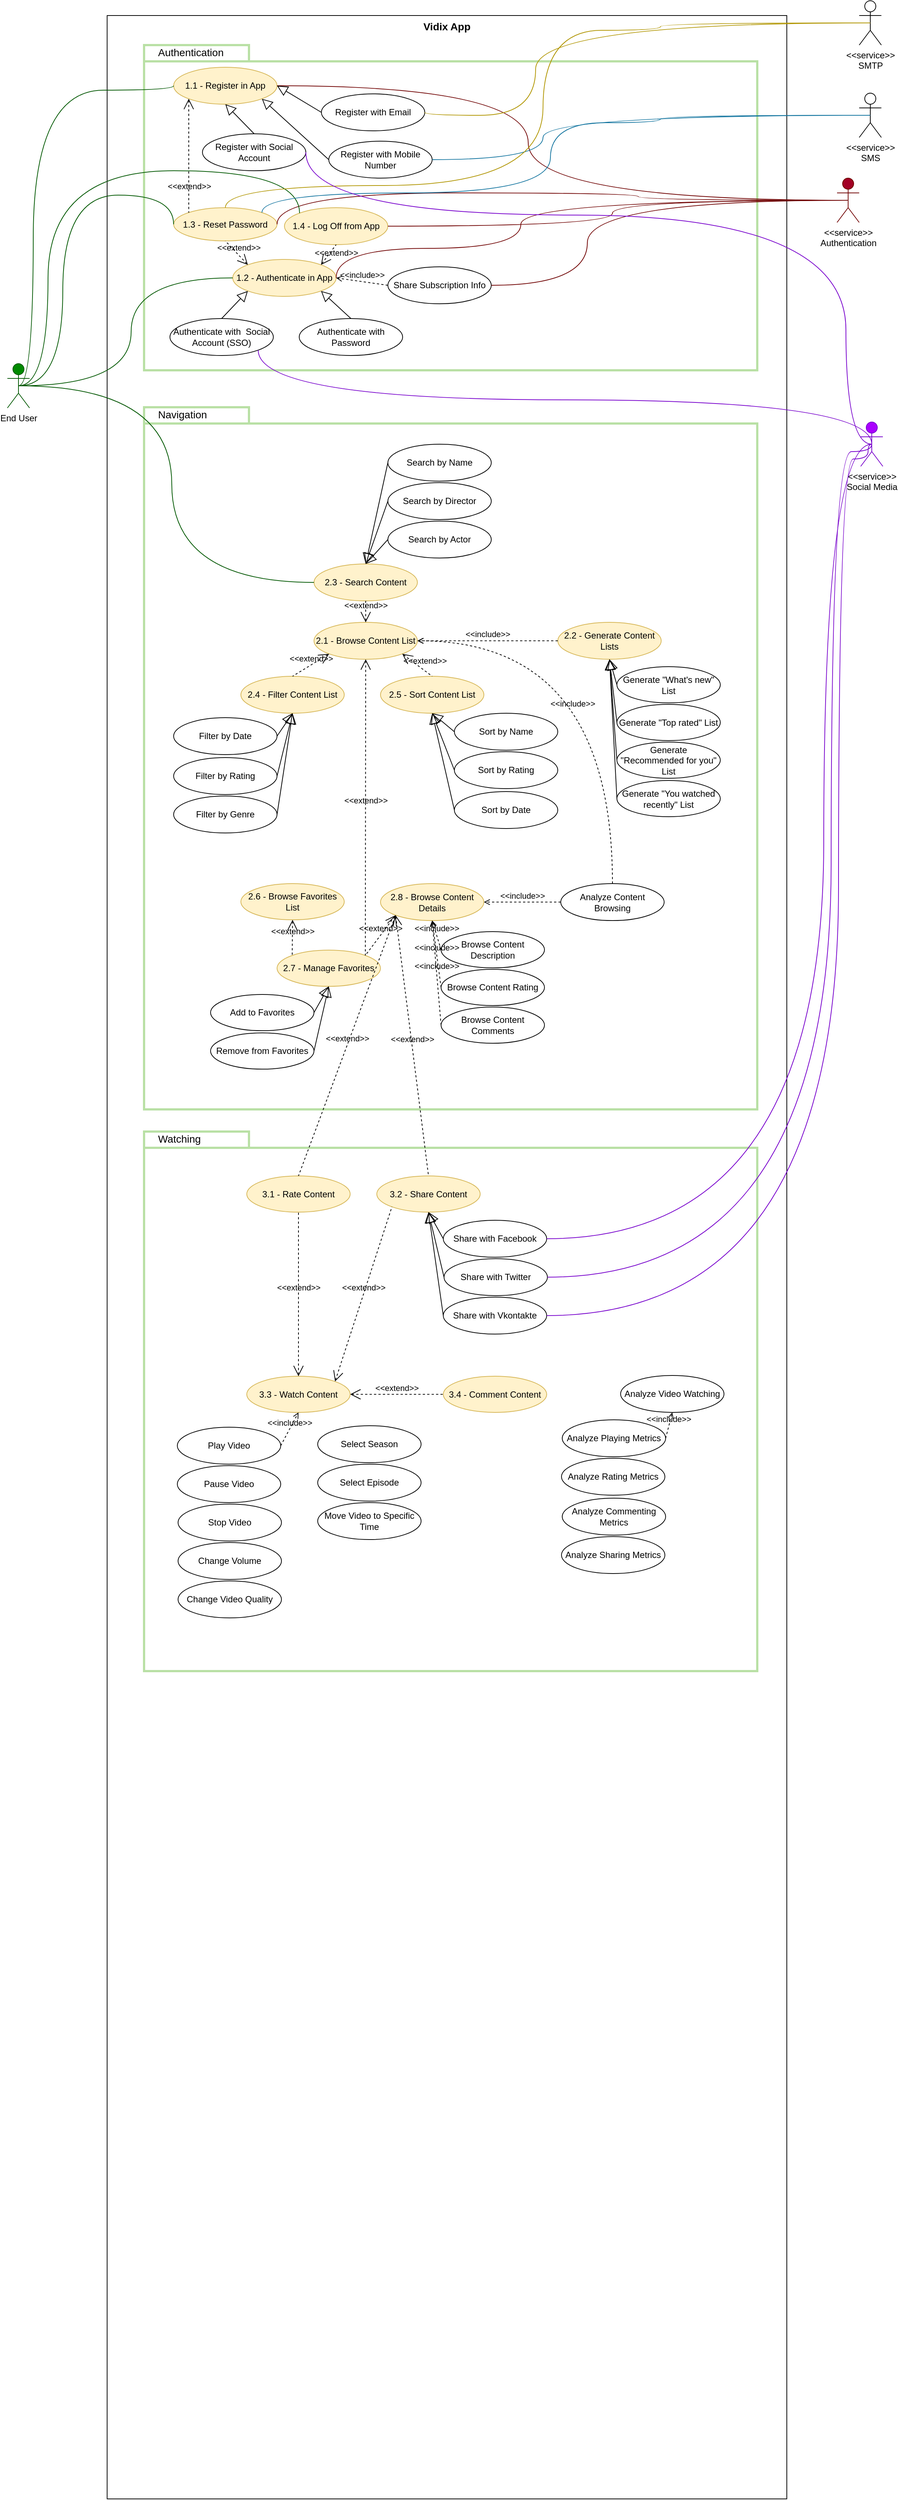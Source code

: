 <mxfile version="12.9.0" type="github">
  <diagram id="hWwkiKWxggNQL9p0ts0W" name="Page-1">
    <mxGraphModel dx="1158" dy="604" grid="1" gridSize="10" guides="1" tooltips="1" connect="1" arrows="1" fold="1" page="1" pageScale="1" pageWidth="827" pageHeight="1169" math="0" shadow="0">
      <root>
        <mxCell id="0" />
        <mxCell id="1" parent="0" />
        <mxCell id="y-TyGeWh9Q0BCXoDB0KB-29" value="Vidix App" style="shape=rect;html=1;verticalAlign=top;fontStyle=1;whiteSpace=wrap;align=center;fontSize=14;" parent="1" vertex="1">
          <mxGeometry x="160" y="40" width="920" height="3360" as="geometry" />
        </mxCell>
        <mxCell id="y-TyGeWh9Q0BCXoDB0KB-88" value="" style="group" parent="1" vertex="1" connectable="0">
          <mxGeometry x="210" y="80" width="830" height="440" as="geometry" />
        </mxCell>
        <mxCell id="y-TyGeWh9Q0BCXoDB0KB-30" value="" style="shape=folder;fontStyle=1;spacingTop=10;tabWidth=142;tabHeight=22;tabPosition=left;html=1;verticalAlign=top;align=left;strokeColor=#B9E0A5;strokeWidth=3;" parent="y-TyGeWh9Q0BCXoDB0KB-88" vertex="1">
          <mxGeometry width="830" height="440" as="geometry" />
        </mxCell>
        <mxCell id="y-TyGeWh9Q0BCXoDB0KB-86" value="Authentication" style="text;html=1;strokeColor=none;fillColor=none;align=left;verticalAlign=middle;whiteSpace=wrap;rounded=0;fontSize=14;" parent="y-TyGeWh9Q0BCXoDB0KB-88" vertex="1">
          <mxGeometry x="16.6" width="215.8" height="20" as="geometry" />
        </mxCell>
        <mxCell id="y-TyGeWh9Q0BCXoDB0KB-14" value="Authenticate with Password" style="ellipse;whiteSpace=wrap;html=1;" parent="y-TyGeWh9Q0BCXoDB0KB-88" vertex="1">
          <mxGeometry x="210" y="370" width="140" height="50" as="geometry" />
        </mxCell>
        <mxCell id="y-TyGeWh9Q0BCXoDB0KB-1" value="&lt;font color=&quot;#000000&quot;&gt;End User&lt;/font&gt;" style="shape=umlActor;html=1;verticalLabelPosition=bottom;verticalAlign=top;align=center;strokeColor=#005700;fillColor=#008a00;fontColor=#ffffff;" parent="1" vertex="1">
          <mxGeometry x="25" y="511" width="30" height="60" as="geometry" />
        </mxCell>
        <mxCell id="y-TyGeWh9Q0BCXoDB0KB-6" value="1.2 - Authenticate in App" style="ellipse;whiteSpace=wrap;html=1;fillColor=#fff2cc;strokeColor=#d6b656;" parent="1" vertex="1">
          <mxGeometry x="330" y="370" width="140" height="50" as="geometry" />
        </mxCell>
        <mxCell id="y-TyGeWh9Q0BCXoDB0KB-11" value="1.1 - Register in App" style="ellipse;whiteSpace=wrap;html=1;fillColor=#fff2cc;strokeColor=#d6b656;" parent="1" vertex="1">
          <mxGeometry x="250" y="110" width="140" height="50" as="geometry" />
        </mxCell>
        <mxCell id="y-TyGeWh9Q0BCXoDB0KB-12" value="1.3 - Reset Password" style="ellipse;whiteSpace=wrap;html=1;fillColor=#fff2cc;strokeColor=#d6b656;" parent="1" vertex="1">
          <mxGeometry x="250" y="300" width="140" height="45" as="geometry" />
        </mxCell>
        <mxCell id="y-TyGeWh9Q0BCXoDB0KB-13" value="&amp;lt;&amp;lt;extend&amp;gt;&amp;gt;" style="edgeStyle=none;html=1;startArrow=open;endArrow=none;startSize=12;verticalAlign=bottom;dashed=1;labelBackgroundColor=none;exitX=0;exitY=0;exitDx=0;exitDy=0;entryX=0.5;entryY=1;entryDx=0;entryDy=0;" parent="1" source="y-TyGeWh9Q0BCXoDB0KB-6" target="y-TyGeWh9Q0BCXoDB0KB-12" edge="1">
          <mxGeometry x="-0.153" y="-1" width="160" relative="1" as="geometry">
            <mxPoint x="415" y="216" as="sourcePoint" />
            <mxPoint x="575" y="216" as="targetPoint" />
            <mxPoint as="offset" />
          </mxGeometry>
        </mxCell>
        <mxCell id="y-TyGeWh9Q0BCXoDB0KB-15" value="Authenticate with&amp;nbsp; Social Account (SSO)" style="ellipse;whiteSpace=wrap;html=1;" parent="1" vertex="1">
          <mxGeometry x="245" y="450" width="140" height="50" as="geometry" />
        </mxCell>
        <mxCell id="y-TyGeWh9Q0BCXoDB0KB-17" value="" style="edgeStyle=none;html=1;endArrow=block;endFill=0;endSize=12;verticalAlign=bottom;exitX=0.5;exitY=0;exitDx=0;exitDy=0;entryX=1;entryY=1;entryDx=0;entryDy=0;" parent="1" source="y-TyGeWh9Q0BCXoDB0KB-14" target="y-TyGeWh9Q0BCXoDB0KB-6" edge="1">
          <mxGeometry width="160" relative="1" as="geometry">
            <mxPoint x="345" y="356" as="sourcePoint" />
            <mxPoint x="505" y="356" as="targetPoint" />
          </mxGeometry>
        </mxCell>
        <mxCell id="y-TyGeWh9Q0BCXoDB0KB-18" value="" style="edgeStyle=none;html=1;endArrow=block;endFill=0;endSize=12;verticalAlign=bottom;entryX=0;entryY=1;entryDx=0;entryDy=0;exitX=0.5;exitY=0;exitDx=0;exitDy=0;" parent="1" source="y-TyGeWh9Q0BCXoDB0KB-15" target="y-TyGeWh9Q0BCXoDB0KB-6" edge="1">
          <mxGeometry width="160" relative="1" as="geometry">
            <mxPoint x="105" y="466" as="sourcePoint" />
            <mxPoint x="265" y="466" as="targetPoint" />
          </mxGeometry>
        </mxCell>
        <mxCell id="y-TyGeWh9Q0BCXoDB0KB-19" value="" style="edgeStyle=orthogonalEdgeStyle;html=1;endArrow=none;verticalAlign=bottom;exitX=0.5;exitY=0.5;exitDx=0;exitDy=0;exitPerimeter=0;entryX=0;entryY=0.5;entryDx=0;entryDy=0;curved=1;fillColor=#008a00;strokeColor=#005700;" parent="1" source="y-TyGeWh9Q0BCXoDB0KB-1" target="y-TyGeWh9Q0BCXoDB0KB-11" edge="1">
          <mxGeometry width="160" relative="1" as="geometry">
            <mxPoint x="95" y="176" as="sourcePoint" />
            <mxPoint x="255" y="176" as="targetPoint" />
            <Array as="points">
              <mxPoint x="60" y="541" />
              <mxPoint x="60" y="141" />
            </Array>
          </mxGeometry>
        </mxCell>
        <mxCell id="y-TyGeWh9Q0BCXoDB0KB-20" value="" style="edgeStyle=orthogonalEdgeStyle;html=1;endArrow=none;verticalAlign=bottom;exitX=0.5;exitY=0.5;exitDx=0;exitDy=0;exitPerimeter=0;entryX=0;entryY=0.5;entryDx=0;entryDy=0;curved=1;fillColor=#008a00;strokeColor=#005700;" parent="1" source="y-TyGeWh9Q0BCXoDB0KB-1" target="y-TyGeWh9Q0BCXoDB0KB-12" edge="1">
          <mxGeometry width="160" relative="1" as="geometry">
            <mxPoint x="155" y="316" as="sourcePoint" />
            <mxPoint x="270" y="211" as="targetPoint" />
            <Array as="points">
              <mxPoint x="100" y="541" />
              <mxPoint x="100" y="283" />
            </Array>
          </mxGeometry>
        </mxCell>
        <mxCell id="y-TyGeWh9Q0BCXoDB0KB-21" value="" style="edgeStyle=orthogonalEdgeStyle;html=1;endArrow=none;verticalAlign=bottom;entryX=0;entryY=0.5;entryDx=0;entryDy=0;exitX=0.5;exitY=0.5;exitDx=0;exitDy=0;exitPerimeter=0;curved=1;fillColor=#008a00;strokeColor=#005700;" parent="1" source="y-TyGeWh9Q0BCXoDB0KB-1" target="y-TyGeWh9Q0BCXoDB0KB-6" edge="1">
          <mxGeometry width="160" relative="1" as="geometry">
            <mxPoint x="35" y="156" as="sourcePoint" />
            <mxPoint x="195" y="156" as="targetPoint" />
          </mxGeometry>
        </mxCell>
        <mxCell id="y-TyGeWh9Q0BCXoDB0KB-26" value="1.4 - Log Off from App" style="ellipse;whiteSpace=wrap;html=1;fillColor=#fff2cc;strokeColor=#d6b656;" parent="1" vertex="1">
          <mxGeometry x="400" y="300" width="140" height="50" as="geometry" />
        </mxCell>
        <mxCell id="y-TyGeWh9Q0BCXoDB0KB-31" value="&lt;font color=&quot;#000000&quot;&gt;&amp;lt;&amp;lt;service&amp;gt;&amp;gt;&lt;br&gt;Authentication&lt;/font&gt;" style="shape=umlActor;html=1;verticalLabelPosition=bottom;verticalAlign=top;align=center;fillColor=#a20025;strokeColor=#6F0000;fontColor=#ffffff;" parent="1" vertex="1">
          <mxGeometry x="1148" y="260" width="30" height="60" as="geometry" />
        </mxCell>
        <mxCell id="y-TyGeWh9Q0BCXoDB0KB-32" value="" style="edgeStyle=orthogonalEdgeStyle;html=1;endArrow=none;verticalAlign=bottom;entryX=0.5;entryY=0.5;entryDx=0;entryDy=0;entryPerimeter=0;exitX=1;exitY=0.5;exitDx=0;exitDy=0;curved=1;fillColor=#a20025;strokeColor=#6F0000;" parent="1" source="y-TyGeWh9Q0BCXoDB0KB-11" target="y-TyGeWh9Q0BCXoDB0KB-31" edge="1">
          <mxGeometry width="160" relative="1" as="geometry">
            <mxPoint x="580" y="150" as="sourcePoint" />
            <mxPoint x="740" y="150" as="targetPoint" />
            <Array as="points">
              <mxPoint x="730" y="135" />
              <mxPoint x="730" y="290" />
            </Array>
          </mxGeometry>
        </mxCell>
        <mxCell id="y-TyGeWh9Q0BCXoDB0KB-33" value="" style="edgeStyle=orthogonalEdgeStyle;html=1;endArrow=none;verticalAlign=bottom;entryX=0.5;entryY=0.5;entryDx=0;entryDy=0;entryPerimeter=0;exitX=1;exitY=0.5;exitDx=0;exitDy=0;curved=1;fillColor=#a20025;strokeColor=#6F0000;" parent="1" source="y-TyGeWh9Q0BCXoDB0KB-12" target="y-TyGeWh9Q0BCXoDB0KB-31" edge="1">
          <mxGeometry width="160" relative="1" as="geometry">
            <mxPoint x="630" y="150" as="sourcePoint" />
            <mxPoint x="790" y="150" as="targetPoint" />
            <Array as="points">
              <mxPoint x="390" y="280" />
              <mxPoint x="879" y="280" />
            </Array>
          </mxGeometry>
        </mxCell>
        <mxCell id="y-TyGeWh9Q0BCXoDB0KB-35" value="" style="edgeStyle=orthogonalEdgeStyle;html=1;endArrow=none;verticalAlign=bottom;entryX=0.5;entryY=0.5;entryDx=0;entryDy=0;entryPerimeter=0;exitX=1;exitY=0.5;exitDx=0;exitDy=0;curved=1;fillColor=#a20025;strokeColor=#6F0000;" parent="1" source="y-TyGeWh9Q0BCXoDB0KB-6" target="y-TyGeWh9Q0BCXoDB0KB-31" edge="1">
          <mxGeometry width="160" relative="1" as="geometry">
            <mxPoint x="640" y="420" as="sourcePoint" />
            <mxPoint x="800" y="420" as="targetPoint" />
            <Array as="points">
              <mxPoint x="720" y="355" />
              <mxPoint x="720" y="290" />
            </Array>
          </mxGeometry>
        </mxCell>
        <mxCell id="y-TyGeWh9Q0BCXoDB0KB-56" value="&amp;lt;&amp;lt;extend&amp;gt;&amp;gt;" style="edgeStyle=none;html=1;startArrow=open;endArrow=none;startSize=12;verticalAlign=bottom;dashed=1;labelBackgroundColor=none;fontSize=11;entryX=0.5;entryY=1;entryDx=0;entryDy=0;exitX=1;exitY=0;exitDx=0;exitDy=0;" parent="1" source="y-TyGeWh9Q0BCXoDB0KB-6" target="y-TyGeWh9Q0BCXoDB0KB-26" edge="1">
          <mxGeometry x="0.061" y="-12" width="160" relative="1" as="geometry">
            <mxPoint x="710" y="434.41" as="sourcePoint" />
            <mxPoint x="870" y="434.41" as="targetPoint" />
            <mxPoint as="offset" />
          </mxGeometry>
        </mxCell>
        <mxCell id="y-TyGeWh9Q0BCXoDB0KB-57" value="Register with Email" style="ellipse;whiteSpace=wrap;html=1;" parent="1" vertex="1">
          <mxGeometry x="450" y="146" width="140" height="50" as="geometry" />
        </mxCell>
        <mxCell id="y-TyGeWh9Q0BCXoDB0KB-58" value="Register with Mobile Number" style="ellipse;whiteSpace=wrap;html=1;" parent="1" vertex="1">
          <mxGeometry x="460" y="210" width="140" height="50" as="geometry" />
        </mxCell>
        <mxCell id="y-TyGeWh9Q0BCXoDB0KB-59" value="&amp;lt;&amp;lt;extend&amp;gt;&amp;gt;" style="edgeStyle=none;html=1;startArrow=open;endArrow=none;startSize=12;verticalAlign=bottom;dashed=1;labelBackgroundColor=none;fontSize=11;entryX=0;entryY=0;entryDx=0;entryDy=0;exitX=0;exitY=1;exitDx=0;exitDy=0;" parent="1" source="y-TyGeWh9Q0BCXoDB0KB-11" target="y-TyGeWh9Q0BCXoDB0KB-12" edge="1">
          <mxGeometry x="0.655" width="160" relative="1" as="geometry">
            <mxPoint x="490" y="250" as="sourcePoint" />
            <mxPoint x="650" y="250" as="targetPoint" />
            <mxPoint as="offset" />
          </mxGeometry>
        </mxCell>
        <mxCell id="y-TyGeWh9Q0BCXoDB0KB-61" value="" style="edgeStyle=none;html=1;endArrow=block;endFill=0;endSize=12;verticalAlign=bottom;fontSize=11;entryX=1;entryY=0.5;entryDx=0;entryDy=0;exitX=0;exitY=0.5;exitDx=0;exitDy=0;" parent="1" source="y-TyGeWh9Q0BCXoDB0KB-57" target="y-TyGeWh9Q0BCXoDB0KB-11" edge="1">
          <mxGeometry width="160" relative="1" as="geometry">
            <mxPoint x="660" y="-20" as="sourcePoint" />
            <mxPoint x="408.581" y="207.352" as="targetPoint" />
          </mxGeometry>
        </mxCell>
        <mxCell id="y-TyGeWh9Q0BCXoDB0KB-62" value="" style="edgeStyle=none;html=1;endArrow=block;endFill=0;endSize=12;verticalAlign=bottom;fontSize=11;exitX=0;exitY=0.5;exitDx=0;exitDy=0;entryX=1;entryY=1;entryDx=0;entryDy=0;" parent="1" source="y-TyGeWh9Q0BCXoDB0KB-58" target="y-TyGeWh9Q0BCXoDB0KB-11" edge="1">
          <mxGeometry width="160" relative="1" as="geometry">
            <mxPoint x="760" y="90" as="sourcePoint" />
            <mxPoint x="370" y="150" as="targetPoint" />
          </mxGeometry>
        </mxCell>
        <mxCell id="y-TyGeWh9Q0BCXoDB0KB-63" value="Register with Social Account" style="ellipse;whiteSpace=wrap;html=1;" parent="1" vertex="1">
          <mxGeometry x="289" y="200" width="140" height="50" as="geometry" />
        </mxCell>
        <mxCell id="y-TyGeWh9Q0BCXoDB0KB-64" value="&amp;lt;&amp;lt;service&amp;gt;&amp;gt;&lt;br&gt;SMTP" style="shape=umlActor;html=1;verticalLabelPosition=bottom;verticalAlign=top;align=center;" parent="1" vertex="1">
          <mxGeometry x="1178" y="20" width="30" height="60" as="geometry" />
        </mxCell>
        <mxCell id="y-TyGeWh9Q0BCXoDB0KB-65" value="&amp;lt;&amp;lt;service&amp;gt;&amp;gt;&lt;br&gt;SMS" style="shape=umlActor;html=1;verticalLabelPosition=bottom;verticalAlign=top;align=center;" parent="1" vertex="1">
          <mxGeometry x="1178" y="145" width="30" height="60" as="geometry" />
        </mxCell>
        <mxCell id="y-TyGeWh9Q0BCXoDB0KB-70" value="" style="edgeStyle=none;html=1;endArrow=block;endFill=0;endSize=12;verticalAlign=bottom;fontSize=11;exitX=0.5;exitY=0;exitDx=0;exitDy=0;entryX=0.5;entryY=1;entryDx=0;entryDy=0;" parent="1" source="y-TyGeWh9Q0BCXoDB0KB-63" target="y-TyGeWh9Q0BCXoDB0KB-11" edge="1">
          <mxGeometry width="160" relative="1" as="geometry">
            <mxPoint x="250" y="-20" as="sourcePoint" />
            <mxPoint x="410" y="-20" as="targetPoint" />
          </mxGeometry>
        </mxCell>
        <mxCell id="y-TyGeWh9Q0BCXoDB0KB-71" value="" style="edgeStyle=orthogonalEdgeStyle;html=1;endArrow=none;verticalAlign=bottom;fontSize=11;entryX=0.5;entryY=0.5;entryDx=0;entryDy=0;entryPerimeter=0;exitX=1;exitY=0.5;exitDx=0;exitDy=0;curved=1;fillColor=#e3c800;strokeColor=#B09500;" parent="1" source="y-TyGeWh9Q0BCXoDB0KB-57" target="y-TyGeWh9Q0BCXoDB0KB-64" edge="1">
          <mxGeometry width="160" relative="1" as="geometry">
            <mxPoint x="490" y="250" as="sourcePoint" />
            <mxPoint x="650" y="250" as="targetPoint" />
            <Array as="points">
              <mxPoint x="740" y="175" />
              <mxPoint x="740" y="50" />
            </Array>
          </mxGeometry>
        </mxCell>
        <mxCell id="y-TyGeWh9Q0BCXoDB0KB-72" value="" style="edgeStyle=orthogonalEdgeStyle;html=1;endArrow=none;verticalAlign=bottom;fontSize=11;entryX=0.5;entryY=0.5;entryDx=0;entryDy=0;entryPerimeter=0;exitX=1;exitY=0.5;exitDx=0;exitDy=0;curved=1;fillColor=#b1ddf0;strokeColor=#10739e;" parent="1" source="y-TyGeWh9Q0BCXoDB0KB-58" target="y-TyGeWh9Q0BCXoDB0KB-65" edge="1">
          <mxGeometry width="160" relative="1" as="geometry">
            <mxPoint x="590" y="-60" as="sourcePoint" />
            <mxPoint x="750" y="-60" as="targetPoint" />
            <Array as="points">
              <mxPoint x="750" y="235" />
              <mxPoint x="750" y="175" />
            </Array>
          </mxGeometry>
        </mxCell>
        <mxCell id="y-TyGeWh9Q0BCXoDB0KB-73" value="Share Subscription Info" style="ellipse;whiteSpace=wrap;html=1;" parent="1" vertex="1">
          <mxGeometry x="540" y="380" width="140" height="50" as="geometry" />
        </mxCell>
        <mxCell id="y-TyGeWh9Q0BCXoDB0KB-74" value="" style="edgeStyle=orthogonalEdgeStyle;html=1;endArrow=none;verticalAlign=bottom;fontSize=11;entryX=0.5;entryY=0.5;entryDx=0;entryDy=0;entryPerimeter=0;exitX=1;exitY=0.5;exitDx=0;exitDy=0;curved=1;fillColor=#a20025;strokeColor=#6F0000;" parent="1" source="y-TyGeWh9Q0BCXoDB0KB-73" target="y-TyGeWh9Q0BCXoDB0KB-31" edge="1">
          <mxGeometry width="160" relative="1" as="geometry">
            <mxPoint x="780" y="410" as="sourcePoint" />
            <mxPoint x="940" y="410" as="targetPoint" />
            <Array as="points">
              <mxPoint x="810" y="405" />
              <mxPoint x="810" y="290" />
            </Array>
          </mxGeometry>
        </mxCell>
        <mxCell id="y-TyGeWh9Q0BCXoDB0KB-75" value="&amp;lt;&amp;lt;include&amp;gt;&amp;gt;" style="edgeStyle=none;html=1;endArrow=open;verticalAlign=bottom;dashed=1;labelBackgroundColor=none;fontSize=11;exitX=0;exitY=0.5;exitDx=0;exitDy=0;entryX=1;entryY=0.5;entryDx=0;entryDy=0;" parent="1" source="y-TyGeWh9Q0BCXoDB0KB-73" target="y-TyGeWh9Q0BCXoDB0KB-6" edge="1">
          <mxGeometry width="160" relative="1" as="geometry">
            <mxPoint x="870" y="470" as="sourcePoint" />
            <mxPoint x="1030" y="470" as="targetPoint" />
          </mxGeometry>
        </mxCell>
        <mxCell id="y-TyGeWh9Q0BCXoDB0KB-76" value="" style="edgeStyle=orthogonalEdgeStyle;html=1;endArrow=none;verticalAlign=bottom;fontSize=11;entryX=0.5;entryY=0.5;entryDx=0;entryDy=0;entryPerimeter=0;exitX=1;exitY=0.5;exitDx=0;exitDy=0;curved=1;fillColor=#a20025;strokeColor=#6F0000;" parent="1" source="y-TyGeWh9Q0BCXoDB0KB-26" target="y-TyGeWh9Q0BCXoDB0KB-31" edge="1">
          <mxGeometry width="160" relative="1" as="geometry">
            <mxPoint x="840" y="460" as="sourcePoint" />
            <mxPoint x="1000" y="460" as="targetPoint" />
          </mxGeometry>
        </mxCell>
        <mxCell id="y-TyGeWh9Q0BCXoDB0KB-77" value="" style="edgeStyle=orthogonalEdgeStyle;html=1;endArrow=none;verticalAlign=bottom;fontSize=11;entryX=0;entryY=0;entryDx=0;entryDy=0;exitX=0.5;exitY=0.5;exitDx=0;exitDy=0;exitPerimeter=0;curved=1;fillColor=#008a00;strokeColor=#005700;" parent="1" source="y-TyGeWh9Q0BCXoDB0KB-1" target="y-TyGeWh9Q0BCXoDB0KB-26" edge="1">
          <mxGeometry width="160" relative="1" as="geometry">
            <mxPoint y="-60" as="sourcePoint" />
            <mxPoint x="160" y="-60" as="targetPoint" />
            <Array as="points">
              <mxPoint x="80" y="541" />
              <mxPoint x="80" y="250" />
              <mxPoint x="420" y="250" />
            </Array>
          </mxGeometry>
        </mxCell>
        <mxCell id="y-TyGeWh9Q0BCXoDB0KB-78" value="" style="edgeStyle=orthogonalEdgeStyle;html=1;endArrow=none;verticalAlign=bottom;fontSize=11;entryX=0.5;entryY=0.5;entryDx=0;entryDy=0;entryPerimeter=0;exitX=0.5;exitY=0;exitDx=0;exitDy=0;curved=1;fillColor=#e3c800;strokeColor=#B09500;" parent="1" source="y-TyGeWh9Q0BCXoDB0KB-12" target="y-TyGeWh9Q0BCXoDB0KB-64" edge="1">
          <mxGeometry width="160" relative="1" as="geometry">
            <mxPoint x="600" y="185" as="sourcePoint" />
            <mxPoint x="919" y="60" as="targetPoint" />
            <Array as="points">
              <mxPoint x="320" y="270" />
              <mxPoint x="750" y="270" />
              <mxPoint x="750" y="60" />
              <mxPoint x="909" y="60" />
            </Array>
          </mxGeometry>
        </mxCell>
        <mxCell id="y-TyGeWh9Q0BCXoDB0KB-79" value="" style="edgeStyle=orthogonalEdgeStyle;html=1;endArrow=none;verticalAlign=bottom;fontSize=11;entryX=0.5;entryY=0.5;entryDx=0;entryDy=0;entryPerimeter=0;exitX=1;exitY=0;exitDx=0;exitDy=0;curved=1;fillColor=#b1ddf0;strokeColor=#10739e;" parent="1" source="y-TyGeWh9Q0BCXoDB0KB-12" target="y-TyGeWh9Q0BCXoDB0KB-65" edge="1">
          <mxGeometry width="160" relative="1" as="geometry">
            <mxPoint x="610" y="245" as="sourcePoint" />
            <mxPoint x="919" y="185" as="targetPoint" />
            <Array as="points">
              <mxPoint x="370" y="280" />
              <mxPoint x="760" y="280" />
              <mxPoint x="760" y="185" />
              <mxPoint x="909" y="185" />
            </Array>
          </mxGeometry>
        </mxCell>
        <mxCell id="y-TyGeWh9Q0BCXoDB0KB-80" value="&lt;font color=&quot;#000000&quot;&gt;&amp;lt;&amp;lt;service&amp;gt;&amp;gt;&lt;br&gt;Social Media&lt;/font&gt;" style="shape=umlActor;html=1;verticalLabelPosition=bottom;verticalAlign=top;align=center;fillColor=#aa00ff;strokeColor=#7700CC;fontColor=#ffffff;" parent="1" vertex="1">
          <mxGeometry x="1180" y="590" width="30" height="60" as="geometry" />
        </mxCell>
        <mxCell id="y-TyGeWh9Q0BCXoDB0KB-81" value="" style="edgeStyle=orthogonalEdgeStyle;html=1;endArrow=none;verticalAlign=bottom;fontSize=11;entryX=0.5;entryY=0.5;entryDx=0;entryDy=0;entryPerimeter=0;exitX=1;exitY=0.5;exitDx=0;exitDy=0;curved=1;fillColor=#aa00ff;strokeColor=#7700CC;" parent="1" source="y-TyGeWh9Q0BCXoDB0KB-63" target="y-TyGeWh9Q0BCXoDB0KB-80" edge="1">
          <mxGeometry width="160" relative="1" as="geometry">
            <mxPoint x="490" y="240" as="sourcePoint" />
            <mxPoint x="650" y="240" as="targetPoint" />
            <Array as="points">
              <mxPoint x="429" y="310" />
              <mxPoint x="1160" y="310" />
              <mxPoint x="1160" y="620" />
            </Array>
          </mxGeometry>
        </mxCell>
        <mxCell id="y-TyGeWh9Q0BCXoDB0KB-85" value="" style="edgeStyle=orthogonalEdgeStyle;html=1;endArrow=none;verticalAlign=bottom;fontSize=11;entryX=0.5;entryY=0.5;entryDx=0;entryDy=0;entryPerimeter=0;exitX=1;exitY=1;exitDx=0;exitDy=0;curved=1;fillColor=#aa00ff;strokeColor=#7700CC;" parent="1" source="y-TyGeWh9Q0BCXoDB0KB-15" target="y-TyGeWh9Q0BCXoDB0KB-80" edge="1">
          <mxGeometry width="160" relative="1" as="geometry">
            <mxPoint x="439.0" y="235" as="sourcePoint" />
            <mxPoint x="1045" y="130" as="targetPoint" />
            <Array as="points">
              <mxPoint x="365" y="560" />
              <mxPoint x="1195" y="560" />
            </Array>
          </mxGeometry>
        </mxCell>
        <mxCell id="y-TyGeWh9Q0BCXoDB0KB-160" value="" style="group" parent="1" vertex="1" connectable="0">
          <mxGeometry x="210" y="570" width="830" height="950" as="geometry" />
        </mxCell>
        <mxCell id="y-TyGeWh9Q0BCXoDB0KB-161" value="" style="shape=folder;fontStyle=1;spacingTop=10;tabWidth=142;tabHeight=22;tabPosition=left;html=1;verticalAlign=top;align=left;strokeColor=#B9E0A5;strokeWidth=3;" parent="y-TyGeWh9Q0BCXoDB0KB-160" vertex="1">
          <mxGeometry width="830" height="950.0" as="geometry" />
        </mxCell>
        <mxCell id="y-TyGeWh9Q0BCXoDB0KB-162" value="Navigation" style="text;html=1;strokeColor=none;fillColor=none;align=left;verticalAlign=middle;whiteSpace=wrap;rounded=0;fontSize=14;" parent="y-TyGeWh9Q0BCXoDB0KB-160" vertex="1">
          <mxGeometry x="16.6" width="123.4" height="20" as="geometry" />
        </mxCell>
        <mxCell id="y-TyGeWh9Q0BCXoDB0KB-9" value="2.7 - Manage Favorites" style="ellipse;whiteSpace=wrap;html=1;fillColor=#fff2cc;strokeColor=#d6b656;" parent="y-TyGeWh9Q0BCXoDB0KB-160" vertex="1">
          <mxGeometry x="180" y="734.55" width="140" height="49" as="geometry" />
        </mxCell>
        <mxCell id="y-TyGeWh9Q0BCXoDB0KB-104" value="Analyze Content Browsing" style="ellipse;whiteSpace=wrap;html=1;fillColor=#ffffff;strokeColor=#000000;" parent="y-TyGeWh9Q0BCXoDB0KB-160" vertex="1">
          <mxGeometry x="564" y="644.55" width="140" height="50" as="geometry" />
        </mxCell>
        <mxCell id="y-TyGeWh9Q0BCXoDB0KB-123" value="2.8 - Browse Content Details" style="ellipse;whiteSpace=wrap;html=1;fillColor=#fff2cc;strokeColor=#d6b656;" parent="y-TyGeWh9Q0BCXoDB0KB-160" vertex="1">
          <mxGeometry x="320" y="644.55" width="140" height="50" as="geometry" />
        </mxCell>
        <mxCell id="y-TyGeWh9Q0BCXoDB0KB-124" value="2.6 - Browse Favorites List" style="ellipse;whiteSpace=wrap;html=1;fillColor=#fff2cc;strokeColor=#d6b656;" parent="y-TyGeWh9Q0BCXoDB0KB-160" vertex="1">
          <mxGeometry x="131" y="644.55" width="140" height="49" as="geometry" />
        </mxCell>
        <mxCell id="y-TyGeWh9Q0BCXoDB0KB-125" value="Add to Favorites" style="ellipse;whiteSpace=wrap;html=1;" parent="y-TyGeWh9Q0BCXoDB0KB-160" vertex="1">
          <mxGeometry x="90" y="794.55" width="140" height="49" as="geometry" />
        </mxCell>
        <mxCell id="y-TyGeWh9Q0BCXoDB0KB-126" value="Remove from Favorites" style="ellipse;whiteSpace=wrap;html=1;" parent="y-TyGeWh9Q0BCXoDB0KB-160" vertex="1">
          <mxGeometry x="90" y="846.55" width="140" height="49" as="geometry" />
        </mxCell>
        <mxCell id="y-TyGeWh9Q0BCXoDB0KB-127" value="Browse Content Description" style="ellipse;whiteSpace=wrap;html=1;" parent="y-TyGeWh9Q0BCXoDB0KB-160" vertex="1">
          <mxGeometry x="402" y="709.55" width="140" height="49" as="geometry" />
        </mxCell>
        <mxCell id="y-TyGeWh9Q0BCXoDB0KB-128" value="Browse Content Rating" style="ellipse;whiteSpace=wrap;html=1;" parent="y-TyGeWh9Q0BCXoDB0KB-160" vertex="1">
          <mxGeometry x="402" y="760.55" width="140" height="49" as="geometry" />
        </mxCell>
        <mxCell id="y-TyGeWh9Q0BCXoDB0KB-129" value="Browse Content Comments" style="ellipse;whiteSpace=wrap;html=1;" parent="y-TyGeWh9Q0BCXoDB0KB-160" vertex="1">
          <mxGeometry x="402" y="811.55" width="140" height="49" as="geometry" />
        </mxCell>
        <mxCell id="y-TyGeWh9Q0BCXoDB0KB-169" value="&amp;lt;&amp;lt;include&amp;gt;&amp;gt;" style="edgeStyle=none;html=1;endArrow=open;verticalAlign=bottom;dashed=1;labelBackgroundColor=none;fontSize=11;entryX=0.5;entryY=1;entryDx=0;entryDy=0;exitX=0;exitY=0.5;exitDx=0;exitDy=0;" parent="y-TyGeWh9Q0BCXoDB0KB-160" source="y-TyGeWh9Q0BCXoDB0KB-127" target="y-TyGeWh9Q0BCXoDB0KB-123" edge="1">
          <mxGeometry width="160" relative="1" as="geometry">
            <mxPoint x="-38" y="660.55" as="sourcePoint" />
            <mxPoint x="122" y="660.55" as="targetPoint" />
          </mxGeometry>
        </mxCell>
        <mxCell id="y-TyGeWh9Q0BCXoDB0KB-170" value="&amp;lt;&amp;lt;include&amp;gt;&amp;gt;" style="edgeStyle=none;html=1;endArrow=open;verticalAlign=bottom;dashed=1;labelBackgroundColor=none;fontSize=11;entryX=0.5;entryY=1;entryDx=0;entryDy=0;exitX=0;exitY=0.5;exitDx=0;exitDy=0;" parent="y-TyGeWh9Q0BCXoDB0KB-160" source="y-TyGeWh9Q0BCXoDB0KB-128" target="y-TyGeWh9Q0BCXoDB0KB-123" edge="1">
          <mxGeometry width="160" relative="1" as="geometry">
            <mxPoint x="-38" y="660.55" as="sourcePoint" />
            <mxPoint x="122" y="660.55" as="targetPoint" />
          </mxGeometry>
        </mxCell>
        <mxCell id="y-TyGeWh9Q0BCXoDB0KB-171" value="&amp;lt;&amp;lt;include&amp;gt;&amp;gt;" style="edgeStyle=none;html=1;endArrow=open;verticalAlign=bottom;dashed=1;labelBackgroundColor=none;fontSize=11;entryX=0.5;entryY=1;entryDx=0;entryDy=0;exitX=0;exitY=0.5;exitDx=0;exitDy=0;" parent="y-TyGeWh9Q0BCXoDB0KB-160" source="y-TyGeWh9Q0BCXoDB0KB-129" target="y-TyGeWh9Q0BCXoDB0KB-123" edge="1">
          <mxGeometry width="160" relative="1" as="geometry">
            <mxPoint x="-38" y="660.55" as="sourcePoint" />
            <mxPoint x="122" y="660.55" as="targetPoint" />
          </mxGeometry>
        </mxCell>
        <mxCell id="y-TyGeWh9Q0BCXoDB0KB-93" value="Search by Actor" style="ellipse;whiteSpace=wrap;html=1;" parent="y-TyGeWh9Q0BCXoDB0KB-160" vertex="1">
          <mxGeometry x="330" y="154" width="140" height="50" as="geometry" />
        </mxCell>
        <mxCell id="y-TyGeWh9Q0BCXoDB0KB-43" value="Search by Director" style="ellipse;whiteSpace=wrap;html=1;" parent="y-TyGeWh9Q0BCXoDB0KB-160" vertex="1">
          <mxGeometry x="330" y="102" width="140" height="50" as="geometry" />
        </mxCell>
        <mxCell id="y-TyGeWh9Q0BCXoDB0KB-44" value="Filter by Date" style="ellipse;whiteSpace=wrap;html=1;" parent="y-TyGeWh9Q0BCXoDB0KB-160" vertex="1">
          <mxGeometry x="40" y="420" width="140" height="50" as="geometry" />
        </mxCell>
        <mxCell id="y-TyGeWh9Q0BCXoDB0KB-45" value="Search by Name" style="ellipse;whiteSpace=wrap;html=1;" parent="y-TyGeWh9Q0BCXoDB0KB-160" vertex="1">
          <mxGeometry x="330" y="50" width="140" height="50" as="geometry" />
        </mxCell>
        <mxCell id="y-TyGeWh9Q0BCXoDB0KB-7" value="2.3 - Search Content" style="ellipse;whiteSpace=wrap;html=1;fillColor=#fff2cc;strokeColor=#d6b656;" parent="y-TyGeWh9Q0BCXoDB0KB-160" vertex="1">
          <mxGeometry x="230" y="212" width="140" height="50" as="geometry" />
        </mxCell>
        <mxCell id="y-TyGeWh9Q0BCXoDB0KB-94" value="2.5 - Sort Content List" style="ellipse;whiteSpace=wrap;html=1;fillColor=#fff2cc;strokeColor=#d6b656;" parent="y-TyGeWh9Q0BCXoDB0KB-160" vertex="1">
          <mxGeometry x="320" y="364" width="140" height="50" as="geometry" />
        </mxCell>
        <mxCell id="y-TyGeWh9Q0BCXoDB0KB-41" value="Sort by Date" style="ellipse;whiteSpace=wrap;html=1;" parent="y-TyGeWh9Q0BCXoDB0KB-160" vertex="1">
          <mxGeometry x="420" y="520" width="140" height="50" as="geometry" />
        </mxCell>
        <mxCell id="y-TyGeWh9Q0BCXoDB0KB-40" value="Sort by Name" style="ellipse;whiteSpace=wrap;html=1;" parent="y-TyGeWh9Q0BCXoDB0KB-160" vertex="1">
          <mxGeometry x="420" y="414" width="140" height="50" as="geometry" />
        </mxCell>
        <mxCell id="y-TyGeWh9Q0BCXoDB0KB-38" value="Sort by Rating" style="ellipse;whiteSpace=wrap;html=1;" parent="y-TyGeWh9Q0BCXoDB0KB-160" vertex="1">
          <mxGeometry x="420" y="466" width="140" height="50" as="geometry" />
        </mxCell>
        <mxCell id="y-TyGeWh9Q0BCXoDB0KB-140" value="2.1 - Browse Content List" style="ellipse;whiteSpace=wrap;html=1;fillColor=#fff2cc;strokeColor=#d6b656;" parent="y-TyGeWh9Q0BCXoDB0KB-160" vertex="1">
          <mxGeometry x="230" y="291" width="140" height="50" as="geometry" />
        </mxCell>
        <mxCell id="y-TyGeWh9Q0BCXoDB0KB-141" value="2.4 - Filter Content List" style="ellipse;whiteSpace=wrap;html=1;fillColor=#fff2cc;strokeColor=#d6b656;" parent="y-TyGeWh9Q0BCXoDB0KB-160" vertex="1">
          <mxGeometry x="131" y="364" width="140" height="50" as="geometry" />
        </mxCell>
        <mxCell id="y-TyGeWh9Q0BCXoDB0KB-143" value="&amp;lt;&amp;lt;extend&amp;gt;&amp;gt;" style="edgeStyle=none;html=1;startArrow=open;endArrow=none;startSize=12;verticalAlign=bottom;dashed=1;labelBackgroundColor=none;fontSize=11;exitX=0.5;exitY=0;exitDx=0;exitDy=0;entryX=0.5;entryY=1;entryDx=0;entryDy=0;" parent="y-TyGeWh9Q0BCXoDB0KB-160" source="y-TyGeWh9Q0BCXoDB0KB-140" target="y-TyGeWh9Q0BCXoDB0KB-7" edge="1">
          <mxGeometry width="160" relative="1" as="geometry">
            <mxPoint x="290" y="242" as="sourcePoint" />
            <mxPoint x="400" y="262" as="targetPoint" />
          </mxGeometry>
        </mxCell>
        <mxCell id="y-TyGeWh9Q0BCXoDB0KB-145" value="&amp;lt;&amp;lt;extend&amp;gt;&amp;gt;" style="edgeStyle=none;html=1;startArrow=open;endArrow=none;startSize=12;verticalAlign=bottom;dashed=1;labelBackgroundColor=none;fontSize=11;exitX=1;exitY=1;exitDx=0;exitDy=0;entryX=0.5;entryY=0;entryDx=0;entryDy=0;" parent="y-TyGeWh9Q0BCXoDB0KB-160" source="y-TyGeWh9Q0BCXoDB0KB-140" target="y-TyGeWh9Q0BCXoDB0KB-94" edge="1">
          <mxGeometry x="0.399" y="4" width="160" relative="1" as="geometry">
            <mxPoint x="430" y="282" as="sourcePoint" />
            <mxPoint x="590" y="282" as="targetPoint" />
            <mxPoint as="offset" />
          </mxGeometry>
        </mxCell>
        <mxCell id="y-TyGeWh9Q0BCXoDB0KB-146" value="&amp;lt;&amp;lt;extend&amp;gt;&amp;gt;" style="edgeStyle=none;html=1;startArrow=open;endArrow=none;startSize=12;verticalAlign=bottom;dashed=1;labelBackgroundColor=none;fontSize=11;entryX=0.5;entryY=0;entryDx=0;entryDy=0;exitX=0;exitY=1;exitDx=0;exitDy=0;" parent="y-TyGeWh9Q0BCXoDB0KB-160" source="y-TyGeWh9Q0BCXoDB0KB-140" target="y-TyGeWh9Q0BCXoDB0KB-141" edge="1">
          <mxGeometry width="160" relative="1" as="geometry">
            <mxPoint x="290" y="362" as="sourcePoint" />
            <mxPoint x="450" y="362" as="targetPoint" />
          </mxGeometry>
        </mxCell>
        <mxCell id="y-TyGeWh9Q0BCXoDB0KB-147" value="Filter by Rating" style="ellipse;whiteSpace=wrap;html=1;" parent="y-TyGeWh9Q0BCXoDB0KB-160" vertex="1">
          <mxGeometry x="40" y="474" width="140" height="50" as="geometry" />
        </mxCell>
        <mxCell id="y-TyGeWh9Q0BCXoDB0KB-148" value="Filter by Genre" style="ellipse;whiteSpace=wrap;html=1;" parent="y-TyGeWh9Q0BCXoDB0KB-160" vertex="1">
          <mxGeometry x="40" y="526" width="140" height="50" as="geometry" />
        </mxCell>
        <mxCell id="y-TyGeWh9Q0BCXoDB0KB-150" value="" style="edgeStyle=none;html=1;endArrow=block;endFill=0;endSize=12;verticalAlign=bottom;fontSize=11;entryX=0.5;entryY=1;entryDx=0;entryDy=0;exitX=1;exitY=0.5;exitDx=0;exitDy=0;" parent="y-TyGeWh9Q0BCXoDB0KB-160" source="y-TyGeWh9Q0BCXoDB0KB-148" target="y-TyGeWh9Q0BCXoDB0KB-141" edge="1">
          <mxGeometry width="160" relative="1" as="geometry">
            <mxPoint x="190" y="582" as="sourcePoint" />
            <mxPoint x="350" y="582" as="targetPoint" />
          </mxGeometry>
        </mxCell>
        <mxCell id="y-TyGeWh9Q0BCXoDB0KB-151" value="" style="edgeStyle=none;html=1;endArrow=block;endFill=0;endSize=12;verticalAlign=bottom;fontSize=11;entryX=0.5;entryY=1;entryDx=0;entryDy=0;exitX=1;exitY=0.5;exitDx=0;exitDy=0;" parent="y-TyGeWh9Q0BCXoDB0KB-160" source="y-TyGeWh9Q0BCXoDB0KB-147" target="y-TyGeWh9Q0BCXoDB0KB-141" edge="1">
          <mxGeometry width="160" relative="1" as="geometry">
            <mxPoint x="170" y="570" as="sourcePoint" />
            <mxPoint x="330" y="570" as="targetPoint" />
          </mxGeometry>
        </mxCell>
        <mxCell id="y-TyGeWh9Q0BCXoDB0KB-152" value="" style="edgeStyle=none;html=1;endArrow=block;endFill=0;endSize=12;verticalAlign=bottom;fontSize=11;entryX=0.5;entryY=1;entryDx=0;entryDy=0;exitX=1;exitY=0.5;exitDx=0;exitDy=0;" parent="y-TyGeWh9Q0BCXoDB0KB-160" target="y-TyGeWh9Q0BCXoDB0KB-141" edge="1" source="y-TyGeWh9Q0BCXoDB0KB-44">
          <mxGeometry width="160" relative="1" as="geometry">
            <mxPoint x="180" y="490" as="sourcePoint" />
            <mxPoint x="340" y="490.41" as="targetPoint" />
          </mxGeometry>
        </mxCell>
        <mxCell id="y-TyGeWh9Q0BCXoDB0KB-153" value="" style="edgeStyle=none;html=1;endArrow=block;endFill=0;endSize=12;verticalAlign=bottom;fontSize=11;exitX=0;exitY=0.5;exitDx=0;exitDy=0;entryX=0.5;entryY=0;entryDx=0;entryDy=0;" parent="y-TyGeWh9Q0BCXoDB0KB-160" source="y-TyGeWh9Q0BCXoDB0KB-93" target="y-TyGeWh9Q0BCXoDB0KB-7" edge="1">
          <mxGeometry width="160" relative="1" as="geometry">
            <mxPoint x="290" y="242" as="sourcePoint" />
            <mxPoint x="450" y="242" as="targetPoint" />
          </mxGeometry>
        </mxCell>
        <mxCell id="y-TyGeWh9Q0BCXoDB0KB-154" value="" style="edgeStyle=none;html=1;endArrow=block;endFill=0;endSize=12;verticalAlign=bottom;fontSize=11;exitX=0;exitY=0.5;exitDx=0;exitDy=0;entryX=0.5;entryY=0;entryDx=0;entryDy=0;" parent="y-TyGeWh9Q0BCXoDB0KB-160" source="y-TyGeWh9Q0BCXoDB0KB-43" target="y-TyGeWh9Q0BCXoDB0KB-7" edge="1">
          <mxGeometry width="160" relative="1" as="geometry">
            <mxPoint x="290" y="242" as="sourcePoint" />
            <mxPoint x="450" y="242" as="targetPoint" />
          </mxGeometry>
        </mxCell>
        <mxCell id="y-TyGeWh9Q0BCXoDB0KB-155" value="" style="edgeStyle=none;html=1;endArrow=block;endFill=0;endSize=12;verticalAlign=bottom;fontSize=11;exitX=0;exitY=0.5;exitDx=0;exitDy=0;entryX=0.5;entryY=0;entryDx=0;entryDy=0;" parent="y-TyGeWh9Q0BCXoDB0KB-160" source="y-TyGeWh9Q0BCXoDB0KB-45" target="y-TyGeWh9Q0BCXoDB0KB-7" edge="1">
          <mxGeometry width="160" relative="1" as="geometry">
            <mxPoint x="290" y="242" as="sourcePoint" />
            <mxPoint x="450" y="242" as="targetPoint" />
          </mxGeometry>
        </mxCell>
        <mxCell id="y-TyGeWh9Q0BCXoDB0KB-156" value="" style="edgeStyle=none;html=1;endArrow=block;endFill=0;endSize=12;verticalAlign=bottom;fontSize=11;entryX=0.5;entryY=1;entryDx=0;entryDy=0;exitX=0;exitY=0.5;exitDx=0;exitDy=0;" parent="y-TyGeWh9Q0BCXoDB0KB-160" source="y-TyGeWh9Q0BCXoDB0KB-41" target="y-TyGeWh9Q0BCXoDB0KB-94" edge="1">
          <mxGeometry width="160" relative="1" as="geometry">
            <mxPoint x="220" y="512" as="sourcePoint" />
            <mxPoint x="380" y="512" as="targetPoint" />
          </mxGeometry>
        </mxCell>
        <mxCell id="y-TyGeWh9Q0BCXoDB0KB-157" value="" style="edgeStyle=none;html=1;endArrow=block;endFill=0;endSize=12;verticalAlign=bottom;fontSize=11;entryX=0.5;entryY=1;entryDx=0;entryDy=0;exitX=0;exitY=0.5;exitDx=0;exitDy=0;" parent="y-TyGeWh9Q0BCXoDB0KB-160" source="y-TyGeWh9Q0BCXoDB0KB-38" target="y-TyGeWh9Q0BCXoDB0KB-94" edge="1">
          <mxGeometry width="160" relative="1" as="geometry">
            <mxPoint x="290" y="362" as="sourcePoint" />
            <mxPoint x="450" y="362" as="targetPoint" />
          </mxGeometry>
        </mxCell>
        <mxCell id="y-TyGeWh9Q0BCXoDB0KB-158" value="" style="edgeStyle=none;html=1;endArrow=block;endFill=0;endSize=12;verticalAlign=bottom;fontSize=11;exitX=0;exitY=0.5;exitDx=0;exitDy=0;entryX=0.5;entryY=1;entryDx=0;entryDy=0;" parent="y-TyGeWh9Q0BCXoDB0KB-160" source="y-TyGeWh9Q0BCXoDB0KB-40" target="y-TyGeWh9Q0BCXoDB0KB-94" edge="1">
          <mxGeometry width="160" relative="1" as="geometry">
            <mxPoint x="290" y="362" as="sourcePoint" />
            <mxPoint x="450" y="362" as="targetPoint" />
          </mxGeometry>
        </mxCell>
        <mxCell id="y-TyGeWh9Q0BCXoDB0KB-103" value="2.2 - Generate Content Lists" style="ellipse;whiteSpace=wrap;html=1;fillColor=#fff2cc;strokeColor=#d6b656;" parent="y-TyGeWh9Q0BCXoDB0KB-160" vertex="1">
          <mxGeometry x="560" y="291" width="140" height="50" as="geometry" />
        </mxCell>
        <mxCell id="y-TyGeWh9Q0BCXoDB0KB-130" value="Generate &quot;What&#39;s new&quot; List" style="ellipse;whiteSpace=wrap;html=1;" parent="y-TyGeWh9Q0BCXoDB0KB-160" vertex="1">
          <mxGeometry x="640" y="351" width="140" height="49" as="geometry" />
        </mxCell>
        <mxCell id="y-TyGeWh9Q0BCXoDB0KB-131" value="Generate &quot;Top rated&quot; List" style="ellipse;whiteSpace=wrap;html=1;" parent="y-TyGeWh9Q0BCXoDB0KB-160" vertex="1">
          <mxGeometry x="640" y="402" width="140" height="49" as="geometry" />
        </mxCell>
        <mxCell id="y-TyGeWh9Q0BCXoDB0KB-132" value="Generate &quot;Recommended for you&quot; List" style="ellipse;whiteSpace=wrap;html=1;" parent="y-TyGeWh9Q0BCXoDB0KB-160" vertex="1">
          <mxGeometry x="640" y="453" width="140" height="49" as="geometry" />
        </mxCell>
        <mxCell id="y-TyGeWh9Q0BCXoDB0KB-134" value="Generate &quot;You watched recently&quot; List" style="ellipse;whiteSpace=wrap;html=1;" parent="y-TyGeWh9Q0BCXoDB0KB-160" vertex="1">
          <mxGeometry x="640" y="505" width="140" height="49" as="geometry" />
        </mxCell>
        <mxCell id="y-TyGeWh9Q0BCXoDB0KB-164" value="" style="edgeStyle=none;html=1;endArrow=block;endFill=0;endSize=12;verticalAlign=bottom;fontSize=11;entryX=0.5;entryY=1;entryDx=0;entryDy=0;exitX=0;exitY=0.5;exitDx=0;exitDy=0;" parent="y-TyGeWh9Q0BCXoDB0KB-160" source="y-TyGeWh9Q0BCXoDB0KB-130" target="y-TyGeWh9Q0BCXoDB0KB-103" edge="1">
          <mxGeometry width="160" relative="1" as="geometry">
            <mxPoint x="430" y="367" as="sourcePoint" />
            <mxPoint x="590" y="367" as="targetPoint" />
          </mxGeometry>
        </mxCell>
        <mxCell id="y-TyGeWh9Q0BCXoDB0KB-165" value="" style="edgeStyle=none;html=1;endArrow=block;endFill=0;endSize=12;verticalAlign=bottom;fontSize=11;entryX=0.5;entryY=1;entryDx=0;entryDy=0;exitX=0;exitY=0.5;exitDx=0;exitDy=0;" parent="y-TyGeWh9Q0BCXoDB0KB-160" source="y-TyGeWh9Q0BCXoDB0KB-131" target="y-TyGeWh9Q0BCXoDB0KB-103" edge="1">
          <mxGeometry width="160" relative="1" as="geometry">
            <mxPoint x="470" y="417" as="sourcePoint" />
            <mxPoint x="630" y="417" as="targetPoint" />
          </mxGeometry>
        </mxCell>
        <mxCell id="y-TyGeWh9Q0BCXoDB0KB-166" value="" style="edgeStyle=none;html=1;endArrow=block;endFill=0;endSize=12;verticalAlign=bottom;fontSize=11;exitX=0;exitY=0.5;exitDx=0;exitDy=0;entryX=0.5;entryY=1;entryDx=0;entryDy=0;" parent="y-TyGeWh9Q0BCXoDB0KB-160" source="y-TyGeWh9Q0BCXoDB0KB-132" target="y-TyGeWh9Q0BCXoDB0KB-103" edge="1">
          <mxGeometry width="160" relative="1" as="geometry">
            <mxPoint x="-130" y="237" as="sourcePoint" />
            <mxPoint x="630" y="337" as="targetPoint" />
          </mxGeometry>
        </mxCell>
        <mxCell id="y-TyGeWh9Q0BCXoDB0KB-167" value="" style="edgeStyle=none;html=1;endArrow=block;endFill=0;endSize=12;verticalAlign=bottom;fontSize=11;entryX=0.5;entryY=1;entryDx=0;entryDy=0;exitX=0;exitY=0.5;exitDx=0;exitDy=0;" parent="y-TyGeWh9Q0BCXoDB0KB-160" source="y-TyGeWh9Q0BCXoDB0KB-134" target="y-TyGeWh9Q0BCXoDB0KB-103" edge="1">
          <mxGeometry width="160" relative="1" as="geometry">
            <mxPoint x="-130" y="407" as="sourcePoint" />
            <mxPoint x="30" y="407" as="targetPoint" />
          </mxGeometry>
        </mxCell>
        <mxCell id="y-TyGeWh9Q0BCXoDB0KB-168" value="&amp;lt;&amp;lt;include&amp;gt;&amp;gt;" style="edgeStyle=none;html=1;endArrow=open;verticalAlign=bottom;dashed=1;labelBackgroundColor=none;fontSize=11;exitX=0;exitY=0.5;exitDx=0;exitDy=0;entryX=1;entryY=0.5;entryDx=0;entryDy=0;" parent="y-TyGeWh9Q0BCXoDB0KB-160" source="y-TyGeWh9Q0BCXoDB0KB-103" target="y-TyGeWh9Q0BCXoDB0KB-140" edge="1">
          <mxGeometry width="160" relative="1" as="geometry">
            <mxPoint x="580" y="200" as="sourcePoint" />
            <mxPoint x="740" y="200" as="targetPoint" />
          </mxGeometry>
        </mxCell>
        <mxCell id="y-TyGeWh9Q0BCXoDB0KB-172" value="&amp;lt;&amp;lt;extend&amp;gt;&amp;gt;" style="edgeStyle=none;html=1;startArrow=open;endArrow=none;startSize=12;verticalAlign=bottom;dashed=1;labelBackgroundColor=none;fontSize=11;entryX=0;entryY=0;entryDx=0;entryDy=0;exitX=0.5;exitY=1;exitDx=0;exitDy=0;" parent="y-TyGeWh9Q0BCXoDB0KB-160" source="y-TyGeWh9Q0BCXoDB0KB-124" target="y-TyGeWh9Q0BCXoDB0KB-9" edge="1">
          <mxGeometry width="160" relative="1" as="geometry">
            <mxPoint x="430" y="504.55" as="sourcePoint" />
            <mxPoint x="590" y="504.55" as="targetPoint" />
          </mxGeometry>
        </mxCell>
        <mxCell id="y-TyGeWh9Q0BCXoDB0KB-173" value="&amp;lt;&amp;lt;extend&amp;gt;&amp;gt;" style="edgeStyle=none;html=1;startArrow=open;endArrow=none;startSize=12;verticalAlign=bottom;dashed=1;labelBackgroundColor=none;fontSize=11;entryX=1;entryY=0;entryDx=0;entryDy=0;exitX=0.5;exitY=1;exitDx=0;exitDy=0;" parent="y-TyGeWh9Q0BCXoDB0KB-160" source="y-TyGeWh9Q0BCXoDB0KB-140" target="y-TyGeWh9Q0BCXoDB0KB-9" edge="1">
          <mxGeometry width="160" relative="1" as="geometry">
            <mxPoint x="430" y="504.55" as="sourcePoint" />
            <mxPoint x="590" y="504.55" as="targetPoint" />
          </mxGeometry>
        </mxCell>
        <mxCell id="y-TyGeWh9Q0BCXoDB0KB-174" value="&amp;lt;&amp;lt;extend&amp;gt;&amp;gt;" style="edgeStyle=none;html=1;startArrow=open;endArrow=none;startSize=12;verticalAlign=bottom;dashed=1;labelBackgroundColor=none;fontSize=11;entryX=1;entryY=0;entryDx=0;entryDy=0;exitX=0;exitY=1;exitDx=0;exitDy=0;" parent="y-TyGeWh9Q0BCXoDB0KB-160" source="y-TyGeWh9Q0BCXoDB0KB-123" target="y-TyGeWh9Q0BCXoDB0KB-9" edge="1">
          <mxGeometry width="160" relative="1" as="geometry">
            <mxPoint x="214" y="584.55" as="sourcePoint" />
            <mxPoint x="374" y="584.55" as="targetPoint" />
          </mxGeometry>
        </mxCell>
        <mxCell id="y-TyGeWh9Q0BCXoDB0KB-175" value="" style="edgeStyle=none;html=1;endArrow=block;endFill=0;endSize=12;verticalAlign=bottom;fontSize=11;entryX=0.5;entryY=1;entryDx=0;entryDy=0;exitX=1;exitY=0.5;exitDx=0;exitDy=0;" parent="y-TyGeWh9Q0BCXoDB0KB-160" source="y-TyGeWh9Q0BCXoDB0KB-125" target="y-TyGeWh9Q0BCXoDB0KB-9" edge="1">
          <mxGeometry width="160" relative="1" as="geometry">
            <mxPoint x="40" y="644.55" as="sourcePoint" />
            <mxPoint x="200" y="644.55" as="targetPoint" />
          </mxGeometry>
        </mxCell>
        <mxCell id="y-TyGeWh9Q0BCXoDB0KB-176" value="" style="edgeStyle=none;html=1;endArrow=block;endFill=0;endSize=12;verticalAlign=bottom;fontSize=11;entryX=0.5;entryY=1;entryDx=0;entryDy=0;exitX=1;exitY=0.5;exitDx=0;exitDy=0;" parent="y-TyGeWh9Q0BCXoDB0KB-160" source="y-TyGeWh9Q0BCXoDB0KB-126" target="y-TyGeWh9Q0BCXoDB0KB-9" edge="1">
          <mxGeometry width="160" relative="1" as="geometry">
            <mxPoint x="40" y="644.55" as="sourcePoint" />
            <mxPoint x="200" y="644.55" as="targetPoint" />
          </mxGeometry>
        </mxCell>
        <mxCell id="Z8aOUXE85AK16DIpraYv-20" value="&amp;lt;&amp;lt;include&amp;gt;&amp;gt;" style="edgeStyle=orthogonalEdgeStyle;html=1;endArrow=open;verticalAlign=bottom;dashed=1;labelBackgroundColor=none;fontSize=11;exitX=0.5;exitY=0;exitDx=0;exitDy=0;entryX=1;entryY=0.5;entryDx=0;entryDy=0;curved=1;" edge="1" parent="y-TyGeWh9Q0BCXoDB0KB-160" source="y-TyGeWh9Q0BCXoDB0KB-104" target="y-TyGeWh9Q0BCXoDB0KB-140">
          <mxGeometry x="-0.208" y="54" width="160" relative="1" as="geometry">
            <mxPoint x="610" y="460" as="sourcePoint" />
            <mxPoint x="770" y="460" as="targetPoint" />
            <mxPoint as="offset" />
          </mxGeometry>
        </mxCell>
        <mxCell id="Z8aOUXE85AK16DIpraYv-21" value="&amp;lt;&amp;lt;include&amp;gt;&amp;gt;" style="edgeStyle=none;html=1;endArrow=open;verticalAlign=bottom;dashed=1;labelBackgroundColor=none;fontSize=11;exitX=0;exitY=0.5;exitDx=0;exitDy=0;entryX=1;entryY=0.5;entryDx=0;entryDy=0;" edge="1" parent="y-TyGeWh9Q0BCXoDB0KB-160" source="y-TyGeWh9Q0BCXoDB0KB-104" target="y-TyGeWh9Q0BCXoDB0KB-123">
          <mxGeometry width="160" relative="1" as="geometry">
            <mxPoint x="610" y="460" as="sourcePoint" />
            <mxPoint x="770" y="460" as="targetPoint" />
          </mxGeometry>
        </mxCell>
        <mxCell id="y-TyGeWh9Q0BCXoDB0KB-24" value="" style="edgeStyle=orthogonalEdgeStyle;html=1;endArrow=none;verticalAlign=bottom;entryX=0;entryY=0.5;entryDx=0;entryDy=0;exitX=0.5;exitY=0.5;exitDx=0;exitDy=0;exitPerimeter=0;curved=1;fillColor=#008a00;strokeColor=#005700;" parent="1" source="y-TyGeWh9Q0BCXoDB0KB-1" target="y-TyGeWh9Q0BCXoDB0KB-7" edge="1">
          <mxGeometry width="160" relative="1" as="geometry">
            <mxPoint x="75" y="536" as="sourcePoint" />
            <mxPoint x="235" y="536" as="targetPoint" />
          </mxGeometry>
        </mxCell>
        <mxCell id="Z8aOUXE85AK16DIpraYv-2" value="" style="shape=folder;fontStyle=1;spacingTop=10;tabWidth=142;tabHeight=22;tabPosition=left;html=1;verticalAlign=top;align=left;strokeColor=#B9E0A5;strokeWidth=3;" vertex="1" parent="1">
          <mxGeometry x="210" y="1550" width="830" height="730" as="geometry" />
        </mxCell>
        <mxCell id="Z8aOUXE85AK16DIpraYv-3" value="Watching" style="text;html=1;strokeColor=none;fillColor=none;align=left;verticalAlign=middle;whiteSpace=wrap;rounded=0;fontSize=14;" vertex="1" parent="1">
          <mxGeometry x="226.6" y="1550" width="123.4" height="20" as="geometry" />
        </mxCell>
        <mxCell id="y-TyGeWh9Q0BCXoDB0KB-8" value="3.3 - Watch Content" style="ellipse;whiteSpace=wrap;html=1;fillColor=#fff2cc;strokeColor=#d6b656;" parent="1" vertex="1">
          <mxGeometry x="349" y="1881" width="140" height="49" as="geometry" />
        </mxCell>
        <mxCell id="y-TyGeWh9Q0BCXoDB0KB-105" value="Play Video" style="ellipse;whiteSpace=wrap;html=1;" parent="1" vertex="1">
          <mxGeometry x="255" y="1950" width="140" height="50" as="geometry" />
        </mxCell>
        <mxCell id="y-TyGeWh9Q0BCXoDB0KB-106" value="Pause Video" style="ellipse;whiteSpace=wrap;html=1;" parent="1" vertex="1">
          <mxGeometry x="255" y="2002" width="140" height="50" as="geometry" />
        </mxCell>
        <mxCell id="y-TyGeWh9Q0BCXoDB0KB-107" value="Stop Video" style="ellipse;whiteSpace=wrap;html=1;" parent="1" vertex="1">
          <mxGeometry x="256" y="2054" width="140" height="50" as="geometry" />
        </mxCell>
        <mxCell id="y-TyGeWh9Q0BCXoDB0KB-108" value="Change Volume" style="ellipse;whiteSpace=wrap;html=1;" parent="1" vertex="1">
          <mxGeometry x="256" y="2106" width="140" height="50" as="geometry" />
        </mxCell>
        <mxCell id="y-TyGeWh9Q0BCXoDB0KB-109" value="Move Video to Specific Time" style="ellipse;whiteSpace=wrap;html=1;" parent="1" vertex="1">
          <mxGeometry x="445" y="2052" width="140" height="50" as="geometry" />
        </mxCell>
        <mxCell id="y-TyGeWh9Q0BCXoDB0KB-110" value="3.1 - Rate Content" style="ellipse;whiteSpace=wrap;html=1;fillColor=#fff2cc;strokeColor=#d6b656;" parent="1" vertex="1">
          <mxGeometry x="349" y="1610" width="140" height="49" as="geometry" />
        </mxCell>
        <mxCell id="y-TyGeWh9Q0BCXoDB0KB-111" value="3.2 - Share Content" style="ellipse;whiteSpace=wrap;html=1;fillColor=#fff2cc;strokeColor=#d6b656;" parent="1" vertex="1">
          <mxGeometry x="525" y="1610" width="140" height="49" as="geometry" />
        </mxCell>
        <mxCell id="y-TyGeWh9Q0BCXoDB0KB-112" value="Analyze Video Watching" style="ellipse;whiteSpace=wrap;html=1;fillColor=#ffffff;strokeColor=#000000;" parent="1" vertex="1">
          <mxGeometry x="855" y="1880" width="140" height="50" as="geometry" />
        </mxCell>
        <mxCell id="y-TyGeWh9Q0BCXoDB0KB-113" value="3.4 - Comment Content" style="ellipse;whiteSpace=wrap;html=1;fillColor=#fff2cc;strokeColor=#d6b656;" parent="1" vertex="1">
          <mxGeometry x="615" y="1881" width="140" height="49" as="geometry" />
        </mxCell>
        <mxCell id="y-TyGeWh9Q0BCXoDB0KB-114" value="Analyze Playing Metrics" style="ellipse;whiteSpace=wrap;html=1;" parent="1" vertex="1">
          <mxGeometry x="776" y="1940" width="140" height="50" as="geometry" />
        </mxCell>
        <mxCell id="y-TyGeWh9Q0BCXoDB0KB-115" value="Analyze Rating Metrics" style="ellipse;whiteSpace=wrap;html=1;" parent="1" vertex="1">
          <mxGeometry x="775" y="1992" width="140" height="50" as="geometry" />
        </mxCell>
        <mxCell id="y-TyGeWh9Q0BCXoDB0KB-116" value="Analyze Commenting Metrics" style="ellipse;whiteSpace=wrap;html=1;" parent="1" vertex="1">
          <mxGeometry x="776" y="2046" width="140" height="50" as="geometry" />
        </mxCell>
        <mxCell id="y-TyGeWh9Q0BCXoDB0KB-117" value="Analyze Sharing Metrics" style="ellipse;whiteSpace=wrap;html=1;" parent="1" vertex="1">
          <mxGeometry x="775" y="2098" width="140" height="50" as="geometry" />
        </mxCell>
        <mxCell id="y-TyGeWh9Q0BCXoDB0KB-118" value="Share with Facebook" style="ellipse;whiteSpace=wrap;html=1;" parent="1" vertex="1">
          <mxGeometry x="615" y="1670" width="140" height="50" as="geometry" />
        </mxCell>
        <mxCell id="y-TyGeWh9Q0BCXoDB0KB-119" value="Share with Twitter" style="ellipse;whiteSpace=wrap;html=1;" parent="1" vertex="1">
          <mxGeometry x="616" y="1722" width="140" height="50" as="geometry" />
        </mxCell>
        <mxCell id="y-TyGeWh9Q0BCXoDB0KB-120" value="Share with Vkontakte" style="ellipse;whiteSpace=wrap;html=1;" parent="1" vertex="1">
          <mxGeometry x="615" y="1774" width="140" height="50" as="geometry" />
        </mxCell>
        <mxCell id="Z8aOUXE85AK16DIpraYv-6" value="Select Episode" style="ellipse;whiteSpace=wrap;html=1;" vertex="1" parent="1">
          <mxGeometry x="445" y="2000" width="140" height="50" as="geometry" />
        </mxCell>
        <mxCell id="Z8aOUXE85AK16DIpraYv-7" value="Select Season" style="ellipse;whiteSpace=wrap;html=1;" vertex="1" parent="1">
          <mxGeometry x="445" y="1948" width="140" height="50" as="geometry" />
        </mxCell>
        <mxCell id="Z8aOUXE85AK16DIpraYv-8" value="Change Video Quality" style="ellipse;whiteSpace=wrap;html=1;" vertex="1" parent="1">
          <mxGeometry x="256" y="2158" width="140" height="50" as="geometry" />
        </mxCell>
        <mxCell id="Z8aOUXE85AK16DIpraYv-9" value="&amp;lt;&amp;lt;extend&amp;gt;&amp;gt;" style="edgeStyle=none;html=1;startArrow=open;endArrow=none;startSize=12;verticalAlign=bottom;dashed=1;labelBackgroundColor=none;fontSize=11;entryX=0.5;entryY=0;entryDx=0;entryDy=0;exitX=0;exitY=1;exitDx=0;exitDy=0;" edge="1" parent="1" source="y-TyGeWh9Q0BCXoDB0KB-123" target="y-TyGeWh9Q0BCXoDB0KB-111">
          <mxGeometry width="160" relative="1" as="geometry">
            <mxPoint x="820" y="1700" as="sourcePoint" />
            <mxPoint x="980" y="1700" as="targetPoint" />
          </mxGeometry>
        </mxCell>
        <mxCell id="Z8aOUXE85AK16DIpraYv-10" value="&amp;lt;&amp;lt;extend&amp;gt;&amp;gt;" style="edgeStyle=none;html=1;startArrow=open;endArrow=none;startSize=12;verticalAlign=bottom;dashed=1;labelBackgroundColor=none;fontSize=11;entryX=0.5;entryY=0;entryDx=0;entryDy=0;exitX=0;exitY=1;exitDx=0;exitDy=0;" edge="1" parent="1" source="y-TyGeWh9Q0BCXoDB0KB-123" target="y-TyGeWh9Q0BCXoDB0KB-110">
          <mxGeometry width="160" relative="1" as="geometry">
            <mxPoint x="320" y="1590" as="sourcePoint" />
            <mxPoint x="480" y="1590" as="targetPoint" />
          </mxGeometry>
        </mxCell>
        <mxCell id="Z8aOUXE85AK16DIpraYv-11" value="&amp;lt;&amp;lt;extend&amp;gt;&amp;gt;" style="edgeStyle=none;html=1;startArrow=open;endArrow=none;startSize=12;verticalAlign=bottom;dashed=1;labelBackgroundColor=none;fontSize=11;entryX=0.5;entryY=1;entryDx=0;entryDy=0;exitX=0.5;exitY=0;exitDx=0;exitDy=0;" edge="1" parent="1" source="y-TyGeWh9Q0BCXoDB0KB-8" target="y-TyGeWh9Q0BCXoDB0KB-110">
          <mxGeometry width="160" relative="1" as="geometry">
            <mxPoint x="825" y="1700" as="sourcePoint" />
            <mxPoint x="985" y="1700" as="targetPoint" />
          </mxGeometry>
        </mxCell>
        <mxCell id="Z8aOUXE85AK16DIpraYv-12" value="&amp;lt;&amp;lt;extend&amp;gt;&amp;gt;" style="edgeStyle=none;html=1;startArrow=open;endArrow=none;startSize=12;verticalAlign=bottom;dashed=1;labelBackgroundColor=none;fontSize=11;entryX=0;entryY=1;entryDx=0;entryDy=0;exitX=1;exitY=0;exitDx=0;exitDy=0;" edge="1" parent="1" source="y-TyGeWh9Q0BCXoDB0KB-8" target="y-TyGeWh9Q0BCXoDB0KB-111">
          <mxGeometry width="160" relative="1" as="geometry">
            <mxPoint x="825" y="1700" as="sourcePoint" />
            <mxPoint x="985" y="1700" as="targetPoint" />
          </mxGeometry>
        </mxCell>
        <mxCell id="Z8aOUXE85AK16DIpraYv-13" value="" style="edgeStyle=none;html=1;endArrow=block;endFill=0;endSize=12;verticalAlign=bottom;fontSize=11;entryX=0.5;entryY=1;entryDx=0;entryDy=0;exitX=0;exitY=0.5;exitDx=0;exitDy=0;" edge="1" parent="1" source="y-TyGeWh9Q0BCXoDB0KB-118" target="y-TyGeWh9Q0BCXoDB0KB-111">
          <mxGeometry width="160" relative="1" as="geometry">
            <mxPoint x="825" y="1700" as="sourcePoint" />
            <mxPoint x="985" y="1700" as="targetPoint" />
          </mxGeometry>
        </mxCell>
        <mxCell id="Z8aOUXE85AK16DIpraYv-14" value="" style="edgeStyle=none;html=1;endArrow=block;endFill=0;endSize=12;verticalAlign=bottom;fontSize=11;entryX=0.5;entryY=1;entryDx=0;entryDy=0;exitX=0;exitY=0.5;exitDx=0;exitDy=0;" edge="1" parent="1" source="y-TyGeWh9Q0BCXoDB0KB-119" target="y-TyGeWh9Q0BCXoDB0KB-111">
          <mxGeometry width="160" relative="1" as="geometry">
            <mxPoint x="825" y="1700" as="sourcePoint" />
            <mxPoint x="985" y="1700" as="targetPoint" />
          </mxGeometry>
        </mxCell>
        <mxCell id="Z8aOUXE85AK16DIpraYv-15" value="" style="edgeStyle=none;html=1;endArrow=block;endFill=0;endSize=12;verticalAlign=bottom;fontSize=11;entryX=0.5;entryY=1;entryDx=0;entryDy=0;exitX=0;exitY=0.5;exitDx=0;exitDy=0;" edge="1" parent="1" source="y-TyGeWh9Q0BCXoDB0KB-120" target="y-TyGeWh9Q0BCXoDB0KB-111">
          <mxGeometry width="160" relative="1" as="geometry">
            <mxPoint x="825" y="1700" as="sourcePoint" />
            <mxPoint x="985" y="1700" as="targetPoint" />
          </mxGeometry>
        </mxCell>
        <mxCell id="Z8aOUXE85AK16DIpraYv-17" value="&amp;lt;&amp;lt;include&amp;gt;&amp;gt;" style="edgeStyle=none;html=1;endArrow=open;verticalAlign=bottom;dashed=1;labelBackgroundColor=none;fontSize=11;entryX=0.5;entryY=1;entryDx=0;entryDy=0;exitX=1;exitY=0.5;exitDx=0;exitDy=0;" edge="1" parent="1" source="y-TyGeWh9Q0BCXoDB0KB-114" target="y-TyGeWh9Q0BCXoDB0KB-112">
          <mxGeometry width="160" relative="1" as="geometry">
            <mxPoint x="820" y="2030" as="sourcePoint" />
            <mxPoint x="980" y="2030" as="targetPoint" />
          </mxGeometry>
        </mxCell>
        <mxCell id="Z8aOUXE85AK16DIpraYv-19" value="&amp;lt;&amp;lt;include&amp;gt;&amp;gt;" style="edgeStyle=none;html=1;endArrow=open;verticalAlign=bottom;dashed=1;labelBackgroundColor=none;fontSize=11;entryX=0.5;entryY=1;entryDx=0;entryDy=0;exitX=1;exitY=0.5;exitDx=0;exitDy=0;" edge="1" parent="1" source="y-TyGeWh9Q0BCXoDB0KB-105" target="y-TyGeWh9Q0BCXoDB0KB-8">
          <mxGeometry width="160" relative="1" as="geometry">
            <mxPoint x="350" y="2340" as="sourcePoint" />
            <mxPoint x="510" y="2340" as="targetPoint" />
          </mxGeometry>
        </mxCell>
        <mxCell id="Z8aOUXE85AK16DIpraYv-22" value="&amp;lt;&amp;lt;extend&amp;gt;&amp;gt;" style="edgeStyle=none;html=1;startArrow=open;endArrow=none;startSize=12;verticalAlign=bottom;dashed=1;labelBackgroundColor=none;fontSize=11;entryX=0;entryY=0.5;entryDx=0;entryDy=0;exitX=1;exitY=0.5;exitDx=0;exitDy=0;" edge="1" parent="1" source="y-TyGeWh9Q0BCXoDB0KB-8" target="y-TyGeWh9Q0BCXoDB0KB-113">
          <mxGeometry width="160" relative="1" as="geometry">
            <mxPoint x="820" y="1700" as="sourcePoint" />
            <mxPoint x="980" y="1700" as="targetPoint" />
          </mxGeometry>
        </mxCell>
        <mxCell id="Z8aOUXE85AK16DIpraYv-24" value="" style="edgeStyle=orthogonalEdgeStyle;html=1;endArrow=none;verticalAlign=bottom;fontSize=11;entryX=0.5;entryY=0.5;entryDx=0;entryDy=0;entryPerimeter=0;curved=1;fillColor=#aa00ff;strokeColor=#7700CC;exitX=1;exitY=0.5;exitDx=0;exitDy=0;" edge="1" parent="1" source="y-TyGeWh9Q0BCXoDB0KB-118" target="y-TyGeWh9Q0BCXoDB0KB-80">
          <mxGeometry width="160" relative="1" as="geometry">
            <mxPoint x="1190" y="1460" as="sourcePoint" />
            <mxPoint x="1578.25" y="887.32" as="targetPoint" />
            <Array as="points">
              <mxPoint x="1130" y="1695" />
              <mxPoint x="1130" y="620" />
            </Array>
          </mxGeometry>
        </mxCell>
        <mxCell id="Z8aOUXE85AK16DIpraYv-25" value="" style="edgeStyle=orthogonalEdgeStyle;html=1;endArrow=none;verticalAlign=bottom;fontSize=11;entryX=0.5;entryY=0.5;entryDx=0;entryDy=0;entryPerimeter=0;curved=1;fillColor=#aa00ff;strokeColor=#7700CC;exitX=1;exitY=0.5;exitDx=0;exitDy=0;" edge="1" parent="1" source="y-TyGeWh9Q0BCXoDB0KB-119" target="y-TyGeWh9Q0BCXoDB0KB-80">
          <mxGeometry width="160" relative="1" as="geometry">
            <mxPoint x="765" y="1705" as="sourcePoint" />
            <mxPoint x="1205" y="630" as="targetPoint" />
            <Array as="points">
              <mxPoint x="1140" y="1747" />
              <mxPoint x="1140" y="630" />
              <mxPoint x="1195" y="630" />
            </Array>
          </mxGeometry>
        </mxCell>
        <mxCell id="Z8aOUXE85AK16DIpraYv-26" value="" style="edgeStyle=orthogonalEdgeStyle;html=1;endArrow=none;verticalAlign=bottom;fontSize=11;entryX=0.5;entryY=0.5;entryDx=0;entryDy=0;entryPerimeter=0;curved=1;fillColor=#aa00ff;strokeColor=#7700CC;exitX=1;exitY=0.5;exitDx=0;exitDy=0;" edge="1" parent="1" source="y-TyGeWh9Q0BCXoDB0KB-120" target="y-TyGeWh9Q0BCXoDB0KB-80">
          <mxGeometry width="160" relative="1" as="geometry">
            <mxPoint x="766" y="1757" as="sourcePoint" />
            <mxPoint x="1205" y="630" as="targetPoint" />
            <Array as="points">
              <mxPoint x="1150" y="1799" />
              <mxPoint x="1150" y="640" />
              <mxPoint x="1190" y="640" />
              <mxPoint x="1190" y="620" />
            </Array>
          </mxGeometry>
        </mxCell>
      </root>
    </mxGraphModel>
  </diagram>
</mxfile>
